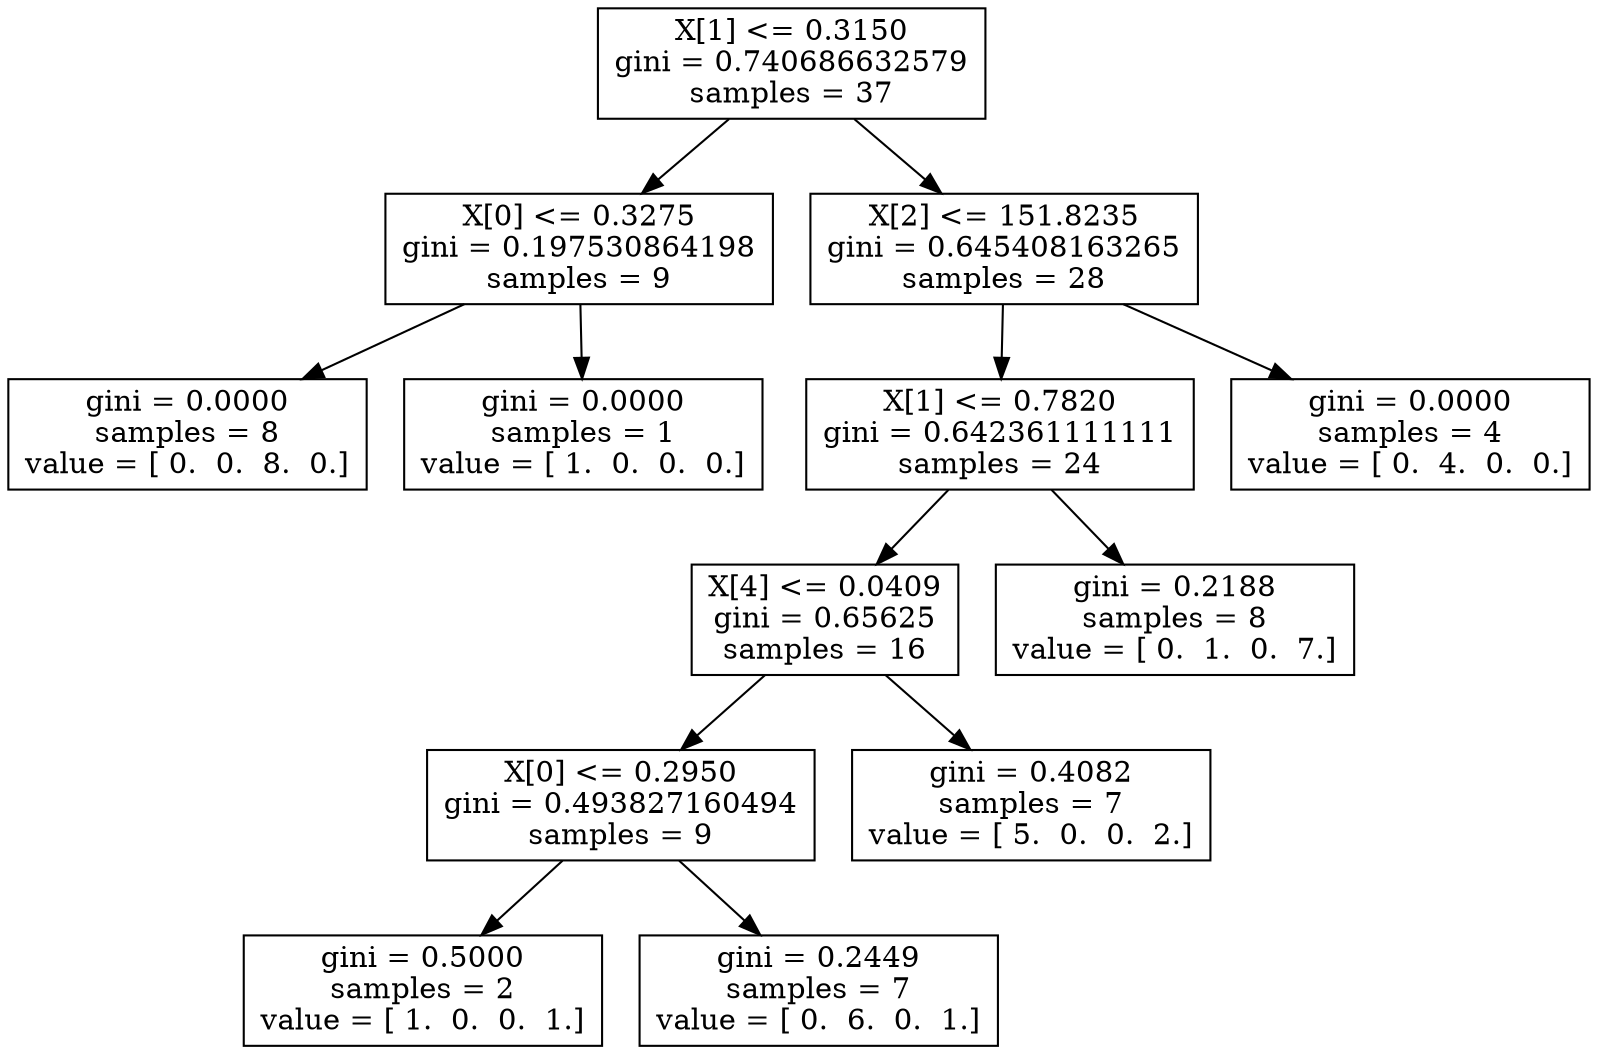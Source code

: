 digraph Tree {
0 [label="X[1] <= 0.3150\ngini = 0.740686632579\nsamples = 37", shape="box"] ;
1 [label="X[0] <= 0.3275\ngini = 0.197530864198\nsamples = 9", shape="box"] ;
0 -> 1 ;
2 [label="gini = 0.0000\nsamples = 8\nvalue = [ 0.  0.  8.  0.]", shape="box"] ;
1 -> 2 ;
3 [label="gini = 0.0000\nsamples = 1\nvalue = [ 1.  0.  0.  0.]", shape="box"] ;
1 -> 3 ;
4 [label="X[2] <= 151.8235\ngini = 0.645408163265\nsamples = 28", shape="box"] ;
0 -> 4 ;
5 [label="X[1] <= 0.7820\ngini = 0.642361111111\nsamples = 24", shape="box"] ;
4 -> 5 ;
6 [label="X[4] <= 0.0409\ngini = 0.65625\nsamples = 16", shape="box"] ;
5 -> 6 ;
7 [label="X[0] <= 0.2950\ngini = 0.493827160494\nsamples = 9", shape="box"] ;
6 -> 7 ;
8 [label="gini = 0.5000\nsamples = 2\nvalue = [ 1.  0.  0.  1.]", shape="box"] ;
7 -> 8 ;
9 [label="gini = 0.2449\nsamples = 7\nvalue = [ 0.  6.  0.  1.]", shape="box"] ;
7 -> 9 ;
10 [label="gini = 0.4082\nsamples = 7\nvalue = [ 5.  0.  0.  2.]", shape="box"] ;
6 -> 10 ;
11 [label="gini = 0.2188\nsamples = 8\nvalue = [ 0.  1.  0.  7.]", shape="box"] ;
5 -> 11 ;
12 [label="gini = 0.0000\nsamples = 4\nvalue = [ 0.  4.  0.  0.]", shape="box"] ;
4 -> 12 ;
}